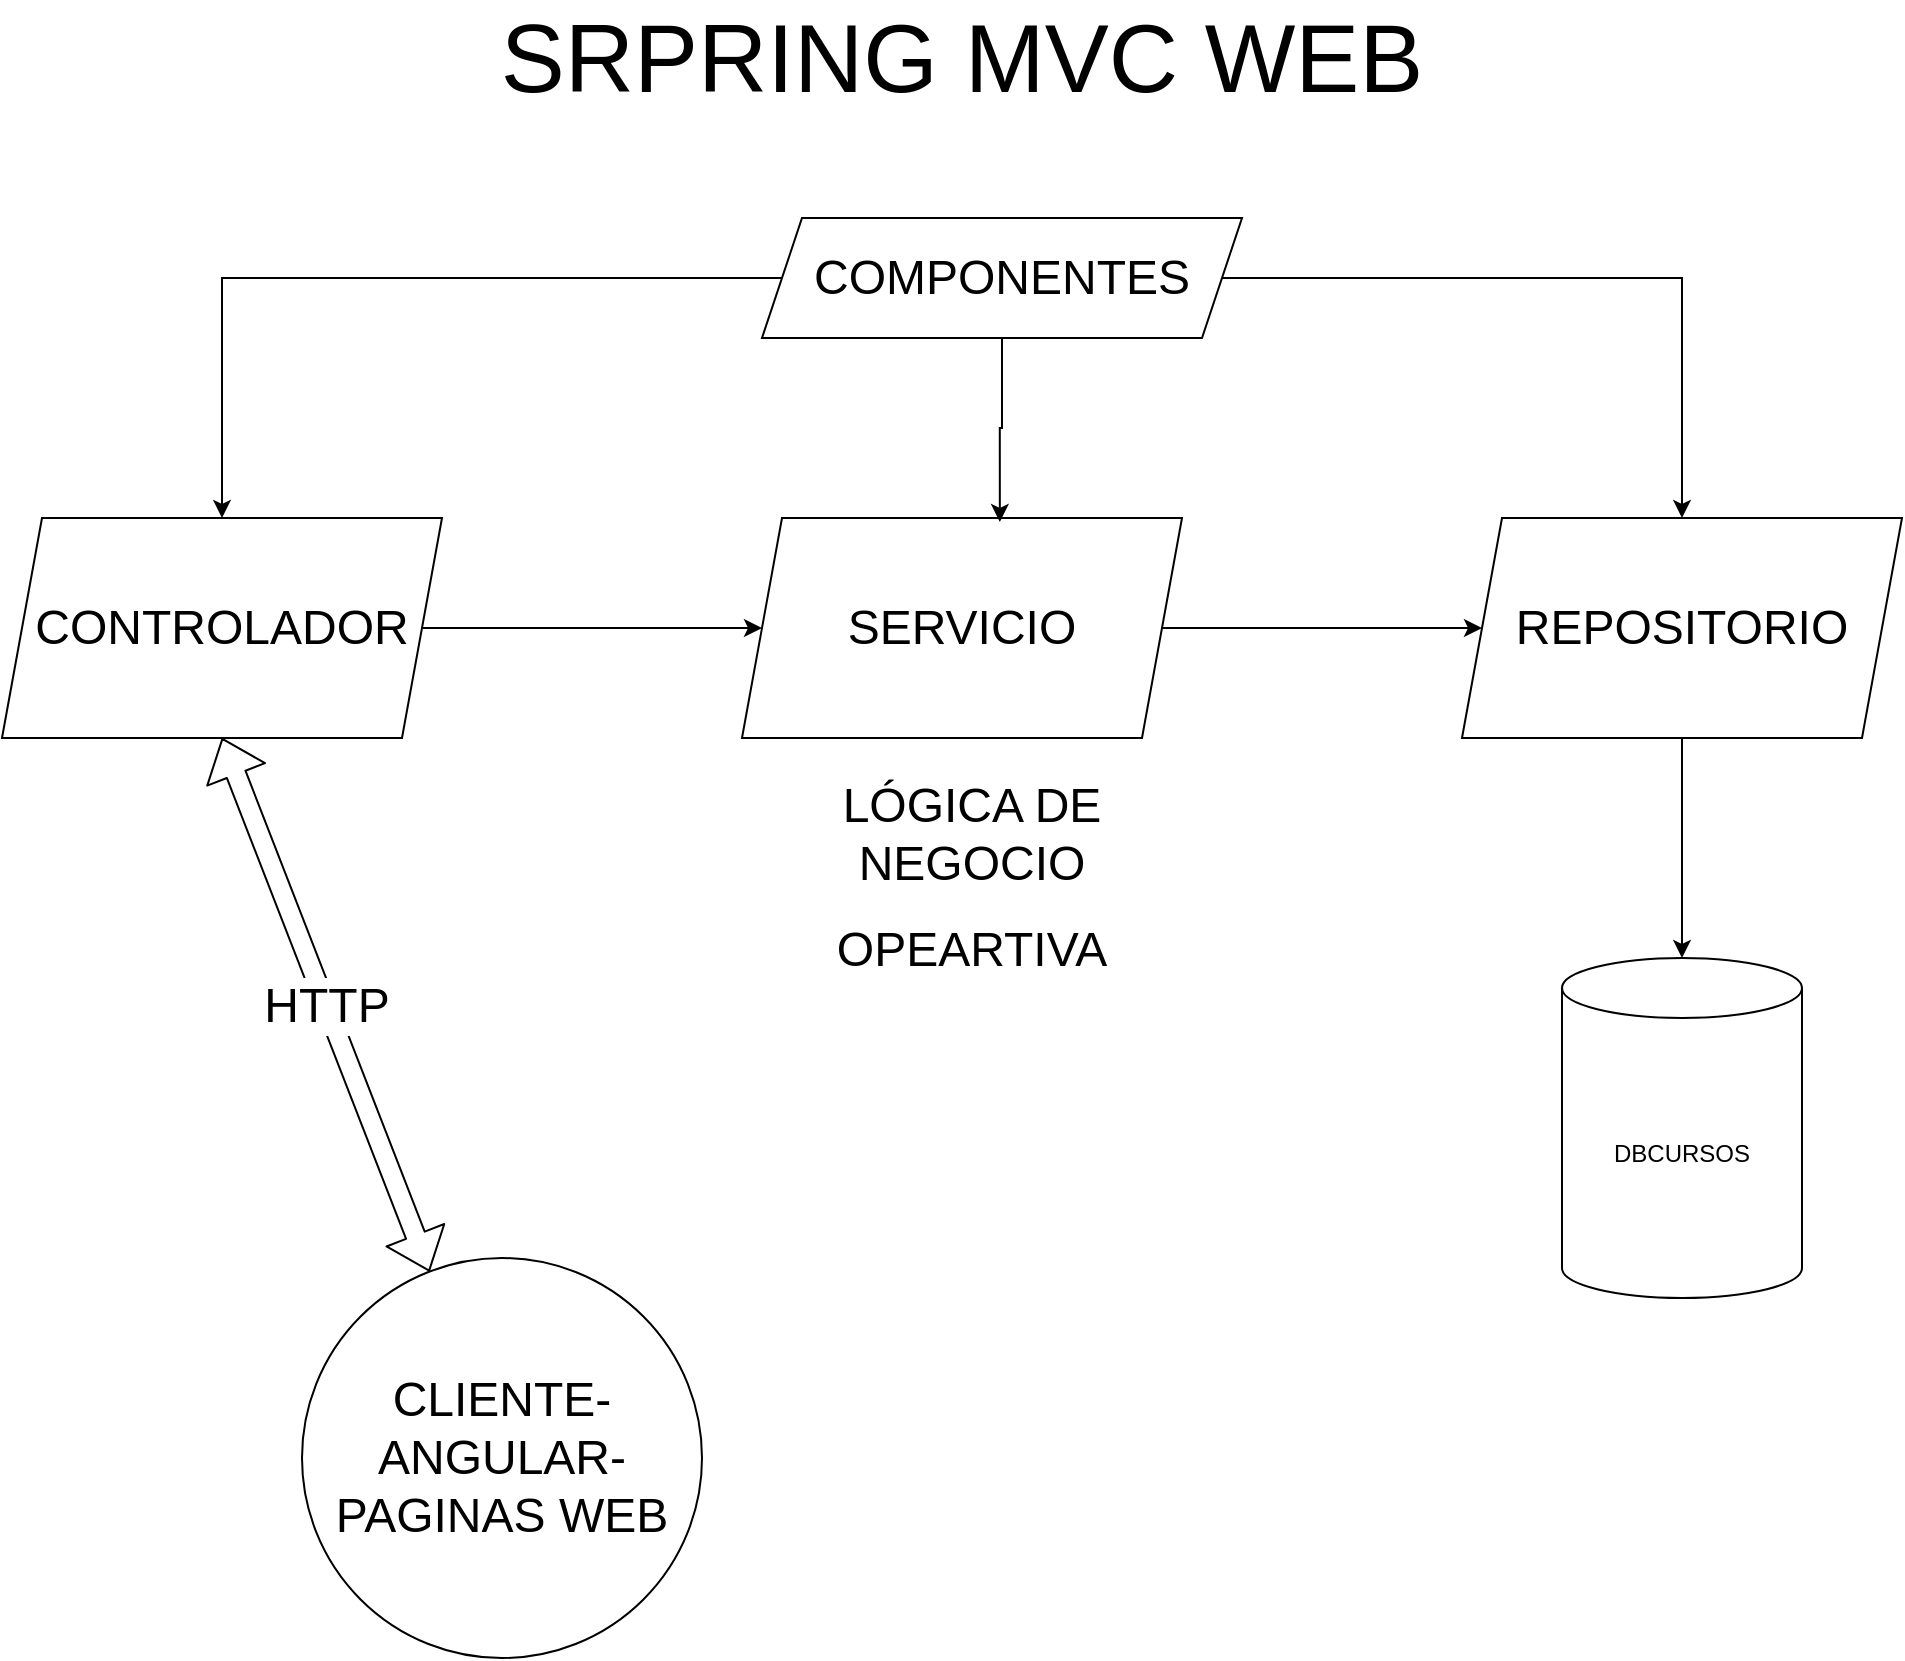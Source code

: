 <mxfile version="14.6.13" type="device"><diagram id="xzHVZOnj8a8V0YBM6j4W" name="Página-1"><mxGraphModel dx="1326" dy="806" grid="1" gridSize="10" guides="1" tooltips="1" connect="1" arrows="1" fold="1" page="1" pageScale="1" pageWidth="1169" pageHeight="827" math="0" shadow="0"><root><mxCell id="0"/><mxCell id="1" parent="0"/><mxCell id="kT7_YqrO_36GOAmvBpbh-1" value="&lt;font style=&quot;font-size: 48px&quot;&gt;SRPRING MVC WEB&lt;/font&gt;" style="text;html=1;strokeColor=none;fillColor=none;align=center;verticalAlign=middle;whiteSpace=wrap;rounded=0;" parent="1" vertex="1"><mxGeometry x="340" y="80" width="480" height="20" as="geometry"/></mxCell><mxCell id="kT7_YqrO_36GOAmvBpbh-11" style="edgeStyle=orthogonalEdgeStyle;rounded=0;orthogonalLoop=1;jettySize=auto;html=1;entryX=0;entryY=0.5;entryDx=0;entryDy=0;" parent="1" source="kT7_YqrO_36GOAmvBpbh-2" target="kT7_YqrO_36GOAmvBpbh-3" edge="1"><mxGeometry relative="1" as="geometry"/></mxCell><mxCell id="kT7_YqrO_36GOAmvBpbh-2" value="&lt;font style=&quot;font-size: 24px&quot;&gt;CONTROLADOR&lt;/font&gt;" style="shape=parallelogram;perimeter=parallelogramPerimeter;whiteSpace=wrap;html=1;fixedSize=1;" parent="1" vertex="1"><mxGeometry x="100" y="320" width="220" height="110" as="geometry"/></mxCell><mxCell id="kT7_YqrO_36GOAmvBpbh-12" style="edgeStyle=orthogonalEdgeStyle;rounded=0;orthogonalLoop=1;jettySize=auto;html=1;entryX=0;entryY=0.5;entryDx=0;entryDy=0;" parent="1" source="kT7_YqrO_36GOAmvBpbh-3" target="kT7_YqrO_36GOAmvBpbh-4" edge="1"><mxGeometry relative="1" as="geometry"/></mxCell><mxCell id="kT7_YqrO_36GOAmvBpbh-3" value="&lt;font style=&quot;font-size: 24px&quot;&gt;SERVICIO&lt;/font&gt;" style="shape=parallelogram;perimeter=parallelogramPerimeter;whiteSpace=wrap;html=1;fixedSize=1;" parent="1" vertex="1"><mxGeometry x="470" y="320" width="220" height="110" as="geometry"/></mxCell><mxCell id="kT7_YqrO_36GOAmvBpbh-14" style="edgeStyle=orthogonalEdgeStyle;rounded=0;orthogonalLoop=1;jettySize=auto;html=1;" parent="1" source="kT7_YqrO_36GOAmvBpbh-4" target="kT7_YqrO_36GOAmvBpbh-13" edge="1"><mxGeometry relative="1" as="geometry"/></mxCell><mxCell id="kT7_YqrO_36GOAmvBpbh-4" value="&lt;font style=&quot;font-size: 24px&quot;&gt;REPOSITORIO&lt;/font&gt;" style="shape=parallelogram;perimeter=parallelogramPerimeter;whiteSpace=wrap;html=1;fixedSize=1;" parent="1" vertex="1"><mxGeometry x="830" y="320" width="220" height="110" as="geometry"/></mxCell><mxCell id="kT7_YqrO_36GOAmvBpbh-6" style="edgeStyle=orthogonalEdgeStyle;rounded=0;orthogonalLoop=1;jettySize=auto;html=1;" parent="1" source="kT7_YqrO_36GOAmvBpbh-5" target="kT7_YqrO_36GOAmvBpbh-2" edge="1"><mxGeometry relative="1" as="geometry"/></mxCell><mxCell id="kT7_YqrO_36GOAmvBpbh-7" style="edgeStyle=orthogonalEdgeStyle;rounded=0;orthogonalLoop=1;jettySize=auto;html=1;entryX=0.586;entryY=0.018;entryDx=0;entryDy=0;entryPerimeter=0;" parent="1" source="kT7_YqrO_36GOAmvBpbh-5" target="kT7_YqrO_36GOAmvBpbh-3" edge="1"><mxGeometry relative="1" as="geometry"><mxPoint x="600" y="300" as="targetPoint"/></mxGeometry></mxCell><mxCell id="kT7_YqrO_36GOAmvBpbh-8" style="edgeStyle=orthogonalEdgeStyle;rounded=0;orthogonalLoop=1;jettySize=auto;html=1;entryX=0.5;entryY=0;entryDx=0;entryDy=0;" parent="1" source="kT7_YqrO_36GOAmvBpbh-5" target="kT7_YqrO_36GOAmvBpbh-4" edge="1"><mxGeometry relative="1" as="geometry"/></mxCell><mxCell id="kT7_YqrO_36GOAmvBpbh-5" value="&lt;font style=&quot;font-size: 24px&quot;&gt;COMPONENTES&lt;/font&gt;" style="shape=parallelogram;perimeter=parallelogramPerimeter;whiteSpace=wrap;html=1;fixedSize=1;" parent="1" vertex="1"><mxGeometry x="480" y="170" width="240" height="60" as="geometry"/></mxCell><mxCell id="kT7_YqrO_36GOAmvBpbh-9" value="&lt;font style=&quot;font-size: 24px&quot;&gt;CLIENTE-ANGULAR-PAGINAS WEB&lt;/font&gt;" style="ellipse;whiteSpace=wrap;html=1;aspect=fixed;" parent="1" vertex="1"><mxGeometry x="250" y="690" width="200" height="200" as="geometry"/></mxCell><mxCell id="kT7_YqrO_36GOAmvBpbh-10" value="&lt;font style=&quot;font-size: 24px&quot;&gt;HTTP&lt;/font&gt;" style="shape=flexArrow;endArrow=classic;startArrow=classic;html=1;entryX=0.5;entryY=1;entryDx=0;entryDy=0;" parent="1" source="kT7_YqrO_36GOAmvBpbh-9" target="kT7_YqrO_36GOAmvBpbh-2" edge="1"><mxGeometry width="100" height="100" relative="1" as="geometry"><mxPoint x="170" y="620" as="sourcePoint"/><mxPoint x="270" y="520" as="targetPoint"/></mxGeometry></mxCell><mxCell id="kT7_YqrO_36GOAmvBpbh-13" value="DBCURSOS" style="shape=cylinder3;whiteSpace=wrap;html=1;boundedLbl=1;backgroundOutline=1;size=15;" parent="1" vertex="1"><mxGeometry x="880" y="540" width="120" height="170" as="geometry"/></mxCell><mxCell id="N-9rCwCEyDLDIwtgbqE2-1" value="&lt;font style=&quot;font-size: 24px&quot;&gt;LÓGICA DE NEGOCIO&lt;br&gt;&lt;/font&gt;&lt;br&gt;&lt;font style=&quot;font-size: 24px&quot;&gt;OPEARTIVA&lt;/font&gt;" style="text;html=1;strokeColor=none;fillColor=none;align=center;verticalAlign=middle;whiteSpace=wrap;rounded=0;" vertex="1" parent="1"><mxGeometry x="565" y="490" width="40" height="20" as="geometry"/></mxCell></root></mxGraphModel></diagram></mxfile>
